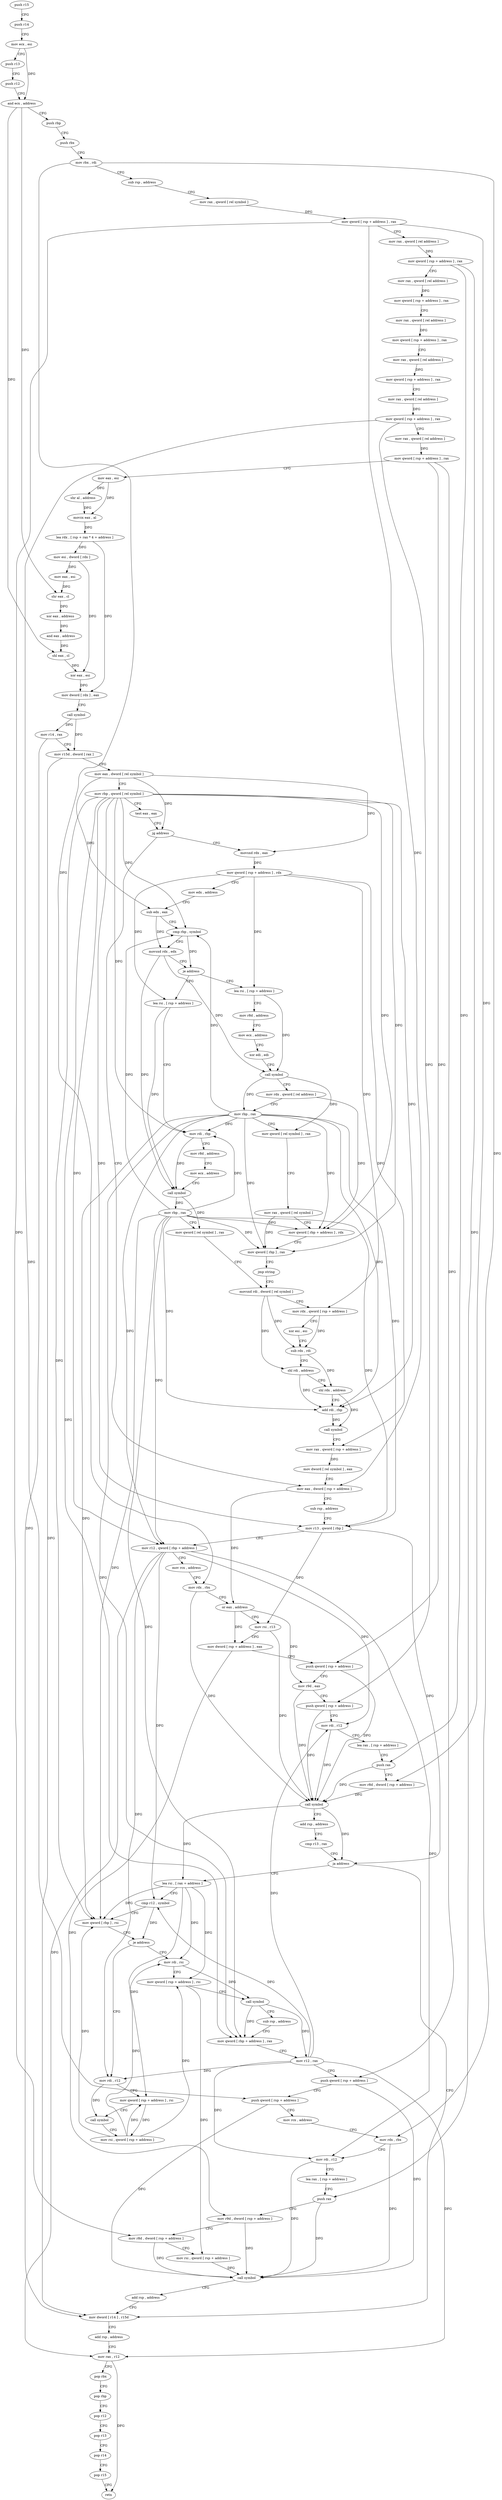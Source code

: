 digraph "func" {
"4219360" [label = "push r15" ]
"4219362" [label = "push r14" ]
"4219364" [label = "mov ecx , esi" ]
"4219366" [label = "push r13" ]
"4219368" [label = "push r12" ]
"4219370" [label = "and ecx , address" ]
"4219373" [label = "push rbp" ]
"4219374" [label = "push rbx" ]
"4219375" [label = "mov rbx , rdi" ]
"4219378" [label = "sub rsp , address" ]
"4219382" [label = "mov rax , qword [ rel symbol ]" ]
"4219389" [label = "mov qword [ rsp + address ] , rax" ]
"4219394" [label = "mov rax , qword [ rel address ]" ]
"4219401" [label = "mov qword [ rsp + address ] , rax" ]
"4219406" [label = "mov rax , qword [ rel address ]" ]
"4219413" [label = "mov qword [ rsp + address ] , rax" ]
"4219418" [label = "mov rax , qword [ rel address ]" ]
"4219425" [label = "mov qword [ rsp + address ] , rax" ]
"4219430" [label = "mov rax , qword [ rel address ]" ]
"4219437" [label = "mov qword [ rsp + address ] , rax" ]
"4219442" [label = "mov rax , qword [ rel address ]" ]
"4219449" [label = "mov qword [ rsp + address ] , rax" ]
"4219454" [label = "mov rax , qword [ rel address ]" ]
"4219461" [label = "mov qword [ rsp + address ] , rax" ]
"4219466" [label = "mov eax , esi" ]
"4219468" [label = "shr al , address" ]
"4219471" [label = "movzx eax , al" ]
"4219474" [label = "lea rdx , [ rsp + rax * 4 + address ]" ]
"4219479" [label = "mov esi , dword [ rdx ]" ]
"4219481" [label = "mov eax , esi" ]
"4219483" [label = "shr eax , cl" ]
"4219485" [label = "xor eax , address" ]
"4219488" [label = "and eax , address" ]
"4219491" [label = "shl eax , cl" ]
"4219493" [label = "xor eax , esi" ]
"4219495" [label = "mov dword [ rdx ] , eax" ]
"4219497" [label = "call symbol" ]
"4219502" [label = "mov r14 , rax" ]
"4219505" [label = "mov r15d , dword [ rax ]" ]
"4219508" [label = "mov eax , dword [ rel symbol ]" ]
"4219514" [label = "mov rbp , qword [ rel symbol ]" ]
"4219521" [label = "test eax , eax" ]
"4219523" [label = "jg address" ]
"4219634" [label = "mov eax , dword [ rsp + address ]" ]
"4219525" [label = "movsxd rdx , eax" ]
"4219638" [label = "sub rsp , address" ]
"4219642" [label = "mov r13 , qword [ rbp ]" ]
"4219646" [label = "mov r12 , qword [ rbp + address ]" ]
"4219650" [label = "mov rcx , address" ]
"4219657" [label = "mov rdx , rbx" ]
"4219660" [label = "or eax , address" ]
"4219663" [label = "mov rsi , r13" ]
"4219666" [label = "mov dword [ rsp + address ] , eax" ]
"4219670" [label = "push qword [ rsp + address ]" ]
"4219674" [label = "mov r9d , eax" ]
"4219677" [label = "push qword [ rsp + address ]" ]
"4219681" [label = "mov rdi , r12" ]
"4219684" [label = "lea rax , [ rsp + address ]" ]
"4219689" [label = "push rax" ]
"4219690" [label = "mov r8d , dword [ rsp + address ]" ]
"4219695" [label = "call symbol" ]
"4219700" [label = "add rsp , address" ]
"4219704" [label = "cmp r13 , rax" ]
"4219707" [label = "ja address" ]
"4219819" [label = "mov dword [ r14 ] , r15d" ]
"4219709" [label = "lea rsi , [ rax + address ]" ]
"4219528" [label = "mov qword [ rsp + address ] , rdx" ]
"4219533" [label = "mov edx , address" ]
"4219538" [label = "sub edx , eax" ]
"4219540" [label = "cmp rbp , symbol" ]
"4219547" [label = "movsxd rdx , edx" ]
"4219550" [label = "je address" ]
"4219840" [label = "lea rsi , [ rsp + address ]" ]
"4219556" [label = "lea rsi , [ rsp + address ]" ]
"4219822" [label = "add rsp , address" ]
"4219826" [label = "mov rax , r12" ]
"4219829" [label = "pop rbx" ]
"4219830" [label = "pop rbp" ]
"4219831" [label = "pop r12" ]
"4219833" [label = "pop r13" ]
"4219835" [label = "pop r14" ]
"4219837" [label = "pop r15" ]
"4219839" [label = "retn" ]
"4219713" [label = "cmp r12 , symbol" ]
"4219720" [label = "mov qword [ rbp ] , rsi" ]
"4219724" [label = "je address" ]
"4219744" [label = "mov rdi , rsi" ]
"4219726" [label = "mov rdi , r12" ]
"4219845" [label = "mov r8d , address" ]
"4219851" [label = "mov ecx , address" ]
"4219856" [label = "xor edi , edi" ]
"4219858" [label = "call symbol" ]
"4219863" [label = "mov rdx , qword [ rel address ]" ]
"4219870" [label = "mov rbp , rax" ]
"4219873" [label = "mov qword [ rel symbol ] , rax" ]
"4219880" [label = "mov rax , qword [ rel symbol ]" ]
"4219887" [label = "mov qword [ rbp + address ] , rdx" ]
"4219891" [label = "mov qword [ rbp ] , rax" ]
"4219895" [label = "jmp string" ]
"4219590" [label = "movsxd rdi , dword [ rel symbol ]" ]
"4219561" [label = "mov rdi , rbp" ]
"4219564" [label = "mov r8d , address" ]
"4219570" [label = "mov ecx , address" ]
"4219575" [label = "call symbol" ]
"4219580" [label = "mov rbp , rax" ]
"4219583" [label = "mov qword [ rel symbol ] , rax" ]
"4219747" [label = "mov qword [ rsp + address ] , rsi" ]
"4219752" [label = "call symbol" ]
"4219757" [label = "sub rsp , address" ]
"4219761" [label = "mov qword [ rbp + address ] , rax" ]
"4219765" [label = "mov r12 , rax" ]
"4219768" [label = "push qword [ rsp + address ]" ]
"4219772" [label = "push qword [ rsp + address ]" ]
"4219776" [label = "mov rcx , address" ]
"4219783" [label = "mov rdx , rbx" ]
"4219786" [label = "mov rdi , r12" ]
"4219789" [label = "lea rax , [ rsp + address ]" ]
"4219794" [label = "push rax" ]
"4219795" [label = "mov r9d , dword [ rsp + address ]" ]
"4219800" [label = "mov r8d , dword [ rsp + address ]" ]
"4219805" [label = "mov rsi , qword [ rsp + address ]" ]
"4219810" [label = "call symbol" ]
"4219815" [label = "add rsp , address" ]
"4219729" [label = "mov qword [ rsp + address ] , rsi" ]
"4219734" [label = "call symbol" ]
"4219739" [label = "mov rsi , qword [ rsp + address ]" ]
"4219597" [label = "mov rdx , qword [ rsp + address ]" ]
"4219602" [label = "xor esi , esi" ]
"4219604" [label = "sub rdx , rdi" ]
"4219607" [label = "shl rdi , address" ]
"4219611" [label = "shl rdx , address" ]
"4219615" [label = "add rdi , rbp" ]
"4219618" [label = "call symbol" ]
"4219623" [label = "mov rax , qword [ rsp + address ]" ]
"4219628" [label = "mov dword [ rel symbol ] , eax" ]
"4219360" -> "4219362" [ label = "CFG" ]
"4219362" -> "4219364" [ label = "CFG" ]
"4219364" -> "4219366" [ label = "CFG" ]
"4219364" -> "4219370" [ label = "DFG" ]
"4219366" -> "4219368" [ label = "CFG" ]
"4219368" -> "4219370" [ label = "CFG" ]
"4219370" -> "4219373" [ label = "CFG" ]
"4219370" -> "4219483" [ label = "DFG" ]
"4219370" -> "4219491" [ label = "DFG" ]
"4219373" -> "4219374" [ label = "CFG" ]
"4219374" -> "4219375" [ label = "CFG" ]
"4219375" -> "4219378" [ label = "CFG" ]
"4219375" -> "4219657" [ label = "DFG" ]
"4219375" -> "4219783" [ label = "DFG" ]
"4219378" -> "4219382" [ label = "CFG" ]
"4219382" -> "4219389" [ label = "DFG" ]
"4219389" -> "4219394" [ label = "CFG" ]
"4219389" -> "4219634" [ label = "DFG" ]
"4219389" -> "4219690" [ label = "DFG" ]
"4219389" -> "4219800" [ label = "DFG" ]
"4219394" -> "4219401" [ label = "DFG" ]
"4219401" -> "4219406" [ label = "CFG" ]
"4219401" -> "4219689" [ label = "DFG" ]
"4219401" -> "4219794" [ label = "DFG" ]
"4219406" -> "4219413" [ label = "DFG" ]
"4219413" -> "4219418" [ label = "CFG" ]
"4219418" -> "4219425" [ label = "DFG" ]
"4219425" -> "4219430" [ label = "CFG" ]
"4219430" -> "4219437" [ label = "DFG" ]
"4219437" -> "4219442" [ label = "CFG" ]
"4219442" -> "4219449" [ label = "DFG" ]
"4219449" -> "4219454" [ label = "CFG" ]
"4219449" -> "4219677" [ label = "DFG" ]
"4219449" -> "4219772" [ label = "DFG" ]
"4219454" -> "4219461" [ label = "DFG" ]
"4219461" -> "4219466" [ label = "CFG" ]
"4219461" -> "4219670" [ label = "DFG" ]
"4219461" -> "4219768" [ label = "DFG" ]
"4219466" -> "4219468" [ label = "DFG" ]
"4219466" -> "4219471" [ label = "DFG" ]
"4219468" -> "4219471" [ label = "DFG" ]
"4219471" -> "4219474" [ label = "DFG" ]
"4219474" -> "4219479" [ label = "DFG" ]
"4219474" -> "4219495" [ label = "DFG" ]
"4219479" -> "4219481" [ label = "DFG" ]
"4219479" -> "4219493" [ label = "DFG" ]
"4219481" -> "4219483" [ label = "DFG" ]
"4219483" -> "4219485" [ label = "DFG" ]
"4219485" -> "4219488" [ label = "DFG" ]
"4219488" -> "4219491" [ label = "DFG" ]
"4219491" -> "4219493" [ label = "DFG" ]
"4219493" -> "4219495" [ label = "DFG" ]
"4219495" -> "4219497" [ label = "CFG" ]
"4219497" -> "4219502" [ label = "DFG" ]
"4219497" -> "4219505" [ label = "DFG" ]
"4219502" -> "4219505" [ label = "CFG" ]
"4219502" -> "4219819" [ label = "DFG" ]
"4219505" -> "4219508" [ label = "CFG" ]
"4219505" -> "4219819" [ label = "DFG" ]
"4219508" -> "4219514" [ label = "CFG" ]
"4219508" -> "4219523" [ label = "DFG" ]
"4219508" -> "4219525" [ label = "DFG" ]
"4219508" -> "4219538" [ label = "DFG" ]
"4219514" -> "4219521" [ label = "CFG" ]
"4219514" -> "4219642" [ label = "DFG" ]
"4219514" -> "4219646" [ label = "DFG" ]
"4219514" -> "4219540" [ label = "DFG" ]
"4219514" -> "4219720" [ label = "DFG" ]
"4219514" -> "4219887" [ label = "DFG" ]
"4219514" -> "4219891" [ label = "DFG" ]
"4219514" -> "4219561" [ label = "DFG" ]
"4219514" -> "4219761" [ label = "DFG" ]
"4219514" -> "4219615" [ label = "DFG" ]
"4219521" -> "4219523" [ label = "CFG" ]
"4219523" -> "4219634" [ label = "CFG" ]
"4219523" -> "4219525" [ label = "CFG" ]
"4219634" -> "4219638" [ label = "CFG" ]
"4219634" -> "4219660" [ label = "DFG" ]
"4219525" -> "4219528" [ label = "DFG" ]
"4219638" -> "4219642" [ label = "CFG" ]
"4219642" -> "4219646" [ label = "CFG" ]
"4219642" -> "4219663" [ label = "DFG" ]
"4219642" -> "4219707" [ label = "DFG" ]
"4219646" -> "4219650" [ label = "CFG" ]
"4219646" -> "4219681" [ label = "DFG" ]
"4219646" -> "4219826" [ label = "DFG" ]
"4219646" -> "4219713" [ label = "DFG" ]
"4219646" -> "4219786" [ label = "DFG" ]
"4219646" -> "4219726" [ label = "DFG" ]
"4219650" -> "4219657" [ label = "CFG" ]
"4219657" -> "4219660" [ label = "CFG" ]
"4219657" -> "4219695" [ label = "DFG" ]
"4219660" -> "4219663" [ label = "CFG" ]
"4219660" -> "4219666" [ label = "DFG" ]
"4219660" -> "4219674" [ label = "DFG" ]
"4219663" -> "4219666" [ label = "CFG" ]
"4219663" -> "4219695" [ label = "DFG" ]
"4219666" -> "4219670" [ label = "CFG" ]
"4219666" -> "4219795" [ label = "DFG" ]
"4219670" -> "4219674" [ label = "CFG" ]
"4219670" -> "4219695" [ label = "DFG" ]
"4219674" -> "4219677" [ label = "CFG" ]
"4219674" -> "4219695" [ label = "DFG" ]
"4219677" -> "4219681" [ label = "CFG" ]
"4219677" -> "4219695" [ label = "DFG" ]
"4219681" -> "4219684" [ label = "CFG" ]
"4219681" -> "4219695" [ label = "DFG" ]
"4219684" -> "4219689" [ label = "CFG" ]
"4219689" -> "4219690" [ label = "CFG" ]
"4219689" -> "4219695" [ label = "DFG" ]
"4219690" -> "4219695" [ label = "DFG" ]
"4219695" -> "4219700" [ label = "CFG" ]
"4219695" -> "4219707" [ label = "DFG" ]
"4219695" -> "4219709" [ label = "DFG" ]
"4219700" -> "4219704" [ label = "CFG" ]
"4219704" -> "4219707" [ label = "CFG" ]
"4219707" -> "4219819" [ label = "CFG" ]
"4219707" -> "4219709" [ label = "CFG" ]
"4219819" -> "4219822" [ label = "CFG" ]
"4219709" -> "4219713" [ label = "CFG" ]
"4219709" -> "4219720" [ label = "DFG" ]
"4219709" -> "4219744" [ label = "DFG" ]
"4219709" -> "4219747" [ label = "DFG" ]
"4219709" -> "4219729" [ label = "DFG" ]
"4219528" -> "4219533" [ label = "CFG" ]
"4219528" -> "4219597" [ label = "DFG" ]
"4219528" -> "4219623" [ label = "DFG" ]
"4219528" -> "4219840" [ label = "DFG" ]
"4219528" -> "4219556" [ label = "DFG" ]
"4219533" -> "4219538" [ label = "CFG" ]
"4219538" -> "4219540" [ label = "CFG" ]
"4219538" -> "4219547" [ label = "DFG" ]
"4219540" -> "4219547" [ label = "CFG" ]
"4219540" -> "4219550" [ label = "DFG" ]
"4219547" -> "4219550" [ label = "CFG" ]
"4219547" -> "4219858" [ label = "DFG" ]
"4219547" -> "4219575" [ label = "DFG" ]
"4219550" -> "4219840" [ label = "CFG" ]
"4219550" -> "4219556" [ label = "CFG" ]
"4219840" -> "4219845" [ label = "CFG" ]
"4219840" -> "4219858" [ label = "DFG" ]
"4219556" -> "4219561" [ label = "CFG" ]
"4219556" -> "4219575" [ label = "DFG" ]
"4219822" -> "4219826" [ label = "CFG" ]
"4219826" -> "4219829" [ label = "CFG" ]
"4219826" -> "4219839" [ label = "DFG" ]
"4219829" -> "4219830" [ label = "CFG" ]
"4219830" -> "4219831" [ label = "CFG" ]
"4219831" -> "4219833" [ label = "CFG" ]
"4219833" -> "4219835" [ label = "CFG" ]
"4219835" -> "4219837" [ label = "CFG" ]
"4219837" -> "4219839" [ label = "CFG" ]
"4219713" -> "4219720" [ label = "CFG" ]
"4219713" -> "4219724" [ label = "DFG" ]
"4219720" -> "4219724" [ label = "CFG" ]
"4219724" -> "4219744" [ label = "CFG" ]
"4219724" -> "4219726" [ label = "CFG" ]
"4219744" -> "4219747" [ label = "CFG" ]
"4219744" -> "4219752" [ label = "DFG" ]
"4219726" -> "4219729" [ label = "CFG" ]
"4219726" -> "4219734" [ label = "DFG" ]
"4219845" -> "4219851" [ label = "CFG" ]
"4219851" -> "4219856" [ label = "CFG" ]
"4219856" -> "4219858" [ label = "CFG" ]
"4219858" -> "4219863" [ label = "CFG" ]
"4219858" -> "4219870" [ label = "DFG" ]
"4219858" -> "4219873" [ label = "DFG" ]
"4219863" -> "4219870" [ label = "CFG" ]
"4219863" -> "4219887" [ label = "DFG" ]
"4219870" -> "4219873" [ label = "CFG" ]
"4219870" -> "4219642" [ label = "DFG" ]
"4219870" -> "4219646" [ label = "DFG" ]
"4219870" -> "4219540" [ label = "DFG" ]
"4219870" -> "4219720" [ label = "DFG" ]
"4219870" -> "4219887" [ label = "DFG" ]
"4219870" -> "4219891" [ label = "DFG" ]
"4219870" -> "4219561" [ label = "DFG" ]
"4219870" -> "4219761" [ label = "DFG" ]
"4219870" -> "4219615" [ label = "DFG" ]
"4219873" -> "4219880" [ label = "CFG" ]
"4219880" -> "4219887" [ label = "CFG" ]
"4219880" -> "4219891" [ label = "DFG" ]
"4219887" -> "4219891" [ label = "CFG" ]
"4219891" -> "4219895" [ label = "CFG" ]
"4219895" -> "4219590" [ label = "CFG" ]
"4219590" -> "4219597" [ label = "CFG" ]
"4219590" -> "4219604" [ label = "DFG" ]
"4219590" -> "4219607" [ label = "DFG" ]
"4219561" -> "4219564" [ label = "CFG" ]
"4219561" -> "4219575" [ label = "DFG" ]
"4219564" -> "4219570" [ label = "CFG" ]
"4219570" -> "4219575" [ label = "CFG" ]
"4219575" -> "4219580" [ label = "DFG" ]
"4219575" -> "4219583" [ label = "DFG" ]
"4219580" -> "4219583" [ label = "CFG" ]
"4219580" -> "4219642" [ label = "DFG" ]
"4219580" -> "4219646" [ label = "DFG" ]
"4219580" -> "4219540" [ label = "DFG" ]
"4219580" -> "4219561" [ label = "DFG" ]
"4219580" -> "4219720" [ label = "DFG" ]
"4219580" -> "4219887" [ label = "DFG" ]
"4219580" -> "4219891" [ label = "DFG" ]
"4219580" -> "4219761" [ label = "DFG" ]
"4219580" -> "4219615" [ label = "DFG" ]
"4219583" -> "4219590" [ label = "CFG" ]
"4219747" -> "4219752" [ label = "CFG" ]
"4219747" -> "4219805" [ label = "DFG" ]
"4219752" -> "4219757" [ label = "CFG" ]
"4219752" -> "4219761" [ label = "DFG" ]
"4219752" -> "4219765" [ label = "DFG" ]
"4219757" -> "4219761" [ label = "CFG" ]
"4219761" -> "4219765" [ label = "CFG" ]
"4219765" -> "4219768" [ label = "CFG" ]
"4219765" -> "4219681" [ label = "DFG" ]
"4219765" -> "4219826" [ label = "DFG" ]
"4219765" -> "4219713" [ label = "DFG" ]
"4219765" -> "4219786" [ label = "DFG" ]
"4219765" -> "4219726" [ label = "DFG" ]
"4219768" -> "4219772" [ label = "CFG" ]
"4219768" -> "4219810" [ label = "DFG" ]
"4219772" -> "4219776" [ label = "CFG" ]
"4219772" -> "4219810" [ label = "DFG" ]
"4219776" -> "4219783" [ label = "CFG" ]
"4219783" -> "4219786" [ label = "CFG" ]
"4219783" -> "4219810" [ label = "DFG" ]
"4219786" -> "4219789" [ label = "CFG" ]
"4219786" -> "4219810" [ label = "DFG" ]
"4219789" -> "4219794" [ label = "CFG" ]
"4219794" -> "4219795" [ label = "CFG" ]
"4219794" -> "4219810" [ label = "DFG" ]
"4219795" -> "4219800" [ label = "CFG" ]
"4219795" -> "4219810" [ label = "DFG" ]
"4219800" -> "4219805" [ label = "CFG" ]
"4219800" -> "4219810" [ label = "DFG" ]
"4219805" -> "4219810" [ label = "DFG" ]
"4219810" -> "4219815" [ label = "CFG" ]
"4219815" -> "4219819" [ label = "CFG" ]
"4219729" -> "4219734" [ label = "CFG" ]
"4219729" -> "4219739" [ label = "DFG" ]
"4219734" -> "4219739" [ label = "CFG" ]
"4219739" -> "4219744" [ label = "DFG" ]
"4219739" -> "4219720" [ label = "DFG" ]
"4219739" -> "4219747" [ label = "DFG" ]
"4219739" -> "4219729" [ label = "DFG" ]
"4219597" -> "4219602" [ label = "CFG" ]
"4219597" -> "4219604" [ label = "DFG" ]
"4219602" -> "4219604" [ label = "CFG" ]
"4219604" -> "4219607" [ label = "CFG" ]
"4219604" -> "4219611" [ label = "DFG" ]
"4219607" -> "4219611" [ label = "CFG" ]
"4219607" -> "4219615" [ label = "DFG" ]
"4219611" -> "4219615" [ label = "CFG" ]
"4219611" -> "4219618" [ label = "DFG" ]
"4219615" -> "4219618" [ label = "DFG" ]
"4219618" -> "4219623" [ label = "CFG" ]
"4219623" -> "4219628" [ label = "DFG" ]
"4219628" -> "4219634" [ label = "CFG" ]
}
